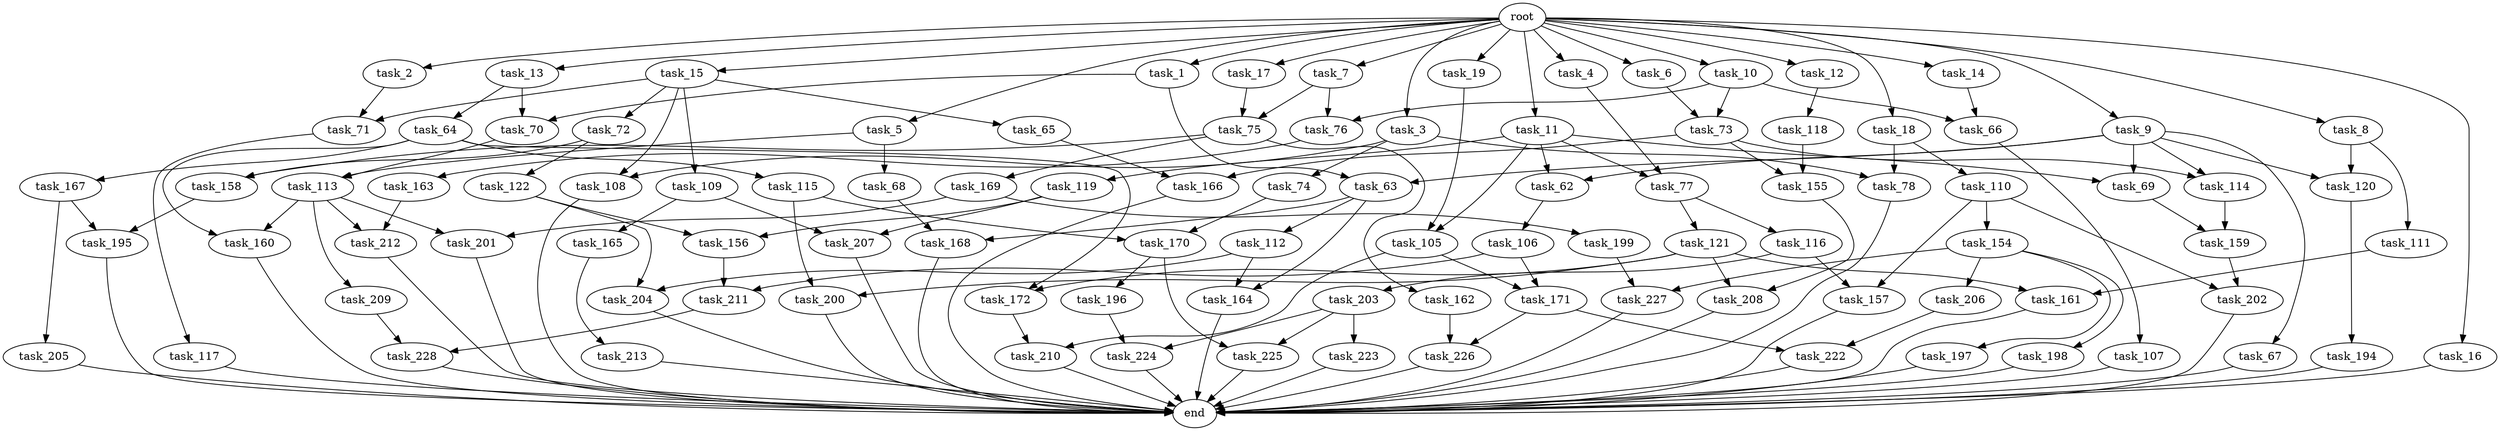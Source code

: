 digraph G {
  root [size="0.000000"];
  task_1 [size="10.240000"];
  task_2 [size="10.240000"];
  task_3 [size="10.240000"];
  task_4 [size="10.240000"];
  task_5 [size="10.240000"];
  task_6 [size="10.240000"];
  task_7 [size="10.240000"];
  task_8 [size="10.240000"];
  task_9 [size="10.240000"];
  task_10 [size="10.240000"];
  task_11 [size="10.240000"];
  task_12 [size="10.240000"];
  task_13 [size="10.240000"];
  task_14 [size="10.240000"];
  task_15 [size="10.240000"];
  task_16 [size="10.240000"];
  task_17 [size="10.240000"];
  task_18 [size="10.240000"];
  task_19 [size="10.240000"];
  task_62 [size="10995116277.760000"];
  task_63 [size="8589934592.000000"];
  task_64 [size="2147483648.000000"];
  task_65 [size="6957847019.520000"];
  task_66 [size="17179869184.000000"];
  task_67 [size="5497558138.880000"];
  task_68 [size="5497558138.880000"];
  task_69 [size="10995116277.760000"];
  task_70 [size="5239860101.120000"];
  task_71 [size="7730941132.800000"];
  task_72 [size="6957847019.520000"];
  task_73 [size="9964324126.719999"];
  task_74 [size="1374389534.720000"];
  task_75 [size="6356551598.080000"];
  task_76 [size="10737418240.000000"];
  task_77 [size="9706626088.960001"];
  task_78 [size="8332236554.240000"];
  task_105 [size="14087492730.880001"];
  task_106 [size="6957847019.520000"];
  task_107 [size="343597383.680000"];
  task_108 [size="8332236554.240000"];
  task_109 [size="6957847019.520000"];
  task_110 [size="6957847019.520000"];
  task_111 [size="2147483648.000000"];
  task_112 [size="6957847019.520000"];
  task_113 [size="8589934592.000000"];
  task_114 [size="9706626088.960001"];
  task_115 [size="4209067950.080000"];
  task_116 [size="5497558138.880000"];
  task_117 [size="5497558138.880000"];
  task_118 [size="3092376453.120000"];
  task_119 [size="5497558138.880000"];
  task_120 [size="7645041786.880000"];
  task_121 [size="5497558138.880000"];
  task_122 [size="6957847019.520000"];
  task_154 [size="773094113.280000"];
  task_155 [size="11166914969.600000"];
  task_156 [size="7301444403.200000"];
  task_157 [size="7730941132.800000"];
  task_158 [size="10050223472.639999"];
  task_159 [size="3435973836.800000"];
  task_160 [size="9706626088.960001"];
  task_161 [size="8589934592.000000"];
  task_162 [size="3092376453.120000"];
  task_163 [size="1374389534.720000"];
  task_164 [size="10050223472.639999"];
  task_165 [size="8589934592.000000"];
  task_166 [size="7301444403.200000"];
  task_167 [size="4209067950.080000"];
  task_168 [size="13915694039.040001"];
  task_169 [size="3092376453.120000"];
  task_170 [size="8332236554.240000"];
  task_171 [size="1717986918.400000"];
  task_172 [size="7301444403.200000"];
  task_194 [size="343597383.680000"];
  task_195 [size="3435973836.800000"];
  task_196 [size="1374389534.720000"];
  task_197 [size="4209067950.080000"];
  task_198 [size="4209067950.080000"];
  task_199 [size="1374389534.720000"];
  task_200 [size="10050223472.639999"];
  task_201 [size="6871947673.600000"];
  task_202 [size="2920577761.280000"];
  task_203 [size="6957847019.520000"];
  task_204 [size="7301444403.200000"];
  task_205 [size="3092376453.120000"];
  task_206 [size="4209067950.080000"];
  task_207 [size="11682311045.120001"];
  task_208 [size="5239860101.120000"];
  task_209 [size="5497558138.880000"];
  task_210 [size="1717986918.400000"];
  task_211 [size="3521873182.720000"];
  task_212 [size="6871947673.600000"];
  task_213 [size="6957847019.520000"];
  task_222 [size="8933531975.680000"];
  task_223 [size="6957847019.520000"];
  task_224 [size="15547781611.520000"];
  task_225 [size="8332236554.240000"];
  task_226 [size="5841155522.560000"];
  task_227 [size="6356551598.080000"];
  task_228 [size="1717986918.400000"];
  end [size="0.000000"];

  root -> task_1 [size="1.000000"];
  root -> task_2 [size="1.000000"];
  root -> task_3 [size="1.000000"];
  root -> task_4 [size="1.000000"];
  root -> task_5 [size="1.000000"];
  root -> task_6 [size="1.000000"];
  root -> task_7 [size="1.000000"];
  root -> task_8 [size="1.000000"];
  root -> task_9 [size="1.000000"];
  root -> task_10 [size="1.000000"];
  root -> task_11 [size="1.000000"];
  root -> task_12 [size="1.000000"];
  root -> task_13 [size="1.000000"];
  root -> task_14 [size="1.000000"];
  root -> task_15 [size="1.000000"];
  root -> task_16 [size="1.000000"];
  root -> task_17 [size="1.000000"];
  root -> task_18 [size="1.000000"];
  root -> task_19 [size="1.000000"];
  task_1 -> task_63 [size="301989888.000000"];
  task_1 -> task_70 [size="301989888.000000"];
  task_2 -> task_71 [size="75497472.000000"];
  task_3 -> task_74 [size="134217728.000000"];
  task_3 -> task_78 [size="134217728.000000"];
  task_3 -> task_108 [size="134217728.000000"];
  task_4 -> task_77 [size="411041792.000000"];
  task_5 -> task_68 [size="536870912.000000"];
  task_5 -> task_113 [size="536870912.000000"];
  task_6 -> task_73 [size="134217728.000000"];
  task_7 -> task_75 [size="209715200.000000"];
  task_7 -> task_76 [size="209715200.000000"];
  task_8 -> task_111 [size="209715200.000000"];
  task_8 -> task_120 [size="209715200.000000"];
  task_9 -> task_62 [size="536870912.000000"];
  task_9 -> task_63 [size="536870912.000000"];
  task_9 -> task_67 [size="536870912.000000"];
  task_9 -> task_69 [size="536870912.000000"];
  task_9 -> task_114 [size="536870912.000000"];
  task_9 -> task_120 [size="536870912.000000"];
  task_10 -> task_66 [size="838860800.000000"];
  task_10 -> task_73 [size="838860800.000000"];
  task_10 -> task_76 [size="838860800.000000"];
  task_11 -> task_62 [size="536870912.000000"];
  task_11 -> task_69 [size="536870912.000000"];
  task_11 -> task_77 [size="536870912.000000"];
  task_11 -> task_105 [size="536870912.000000"];
  task_11 -> task_119 [size="536870912.000000"];
  task_12 -> task_118 [size="301989888.000000"];
  task_13 -> task_64 [size="209715200.000000"];
  task_13 -> task_70 [size="209715200.000000"];
  task_14 -> task_66 [size="838860800.000000"];
  task_15 -> task_65 [size="679477248.000000"];
  task_15 -> task_71 [size="679477248.000000"];
  task_15 -> task_72 [size="679477248.000000"];
  task_15 -> task_108 [size="679477248.000000"];
  task_15 -> task_109 [size="679477248.000000"];
  task_16 -> end [size="1.000000"];
  task_17 -> task_75 [size="411041792.000000"];
  task_18 -> task_78 [size="679477248.000000"];
  task_18 -> task_110 [size="679477248.000000"];
  task_19 -> task_105 [size="838860800.000000"];
  task_62 -> task_106 [size="679477248.000000"];
  task_63 -> task_112 [size="679477248.000000"];
  task_63 -> task_164 [size="679477248.000000"];
  task_63 -> task_168 [size="679477248.000000"];
  task_64 -> task_115 [size="411041792.000000"];
  task_64 -> task_160 [size="411041792.000000"];
  task_64 -> task_167 [size="411041792.000000"];
  task_64 -> task_172 [size="411041792.000000"];
  task_65 -> task_166 [size="301989888.000000"];
  task_66 -> task_107 [size="33554432.000000"];
  task_67 -> end [size="1.000000"];
  task_68 -> task_168 [size="679477248.000000"];
  task_69 -> task_159 [size="33554432.000000"];
  task_70 -> task_113 [size="301989888.000000"];
  task_71 -> task_117 [size="536870912.000000"];
  task_72 -> task_122 [size="679477248.000000"];
  task_72 -> task_158 [size="679477248.000000"];
  task_73 -> task_114 [size="411041792.000000"];
  task_73 -> task_155 [size="411041792.000000"];
  task_73 -> task_166 [size="411041792.000000"];
  task_74 -> task_170 [size="134217728.000000"];
  task_75 -> task_158 [size="301989888.000000"];
  task_75 -> task_162 [size="301989888.000000"];
  task_75 -> task_169 [size="301989888.000000"];
  task_76 -> task_163 [size="134217728.000000"];
  task_77 -> task_116 [size="536870912.000000"];
  task_77 -> task_121 [size="536870912.000000"];
  task_78 -> end [size="1.000000"];
  task_105 -> task_171 [size="33554432.000000"];
  task_105 -> task_210 [size="33554432.000000"];
  task_106 -> task_171 [size="134217728.000000"];
  task_106 -> task_211 [size="134217728.000000"];
  task_107 -> end [size="1.000000"];
  task_108 -> end [size="1.000000"];
  task_109 -> task_165 [size="838860800.000000"];
  task_109 -> task_207 [size="838860800.000000"];
  task_110 -> task_154 [size="75497472.000000"];
  task_110 -> task_157 [size="75497472.000000"];
  task_110 -> task_202 [size="75497472.000000"];
  task_111 -> task_161 [size="536870912.000000"];
  task_112 -> task_164 [size="301989888.000000"];
  task_112 -> task_204 [size="301989888.000000"];
  task_113 -> task_160 [size="536870912.000000"];
  task_113 -> task_201 [size="536870912.000000"];
  task_113 -> task_209 [size="536870912.000000"];
  task_113 -> task_212 [size="536870912.000000"];
  task_114 -> task_159 [size="301989888.000000"];
  task_115 -> task_170 [size="679477248.000000"];
  task_115 -> task_200 [size="679477248.000000"];
  task_116 -> task_157 [size="679477248.000000"];
  task_116 -> task_203 [size="679477248.000000"];
  task_117 -> end [size="1.000000"];
  task_118 -> task_155 [size="679477248.000000"];
  task_119 -> task_156 [size="301989888.000000"];
  task_119 -> task_207 [size="301989888.000000"];
  task_120 -> task_194 [size="33554432.000000"];
  task_121 -> task_161 [size="301989888.000000"];
  task_121 -> task_172 [size="301989888.000000"];
  task_121 -> task_200 [size="301989888.000000"];
  task_121 -> task_208 [size="301989888.000000"];
  task_122 -> task_156 [size="411041792.000000"];
  task_122 -> task_204 [size="411041792.000000"];
  task_154 -> task_197 [size="411041792.000000"];
  task_154 -> task_198 [size="411041792.000000"];
  task_154 -> task_206 [size="411041792.000000"];
  task_154 -> task_227 [size="411041792.000000"];
  task_155 -> task_208 [size="209715200.000000"];
  task_156 -> task_211 [size="209715200.000000"];
  task_157 -> end [size="1.000000"];
  task_158 -> task_195 [size="33554432.000000"];
  task_159 -> task_202 [size="209715200.000000"];
  task_160 -> end [size="1.000000"];
  task_161 -> end [size="1.000000"];
  task_162 -> task_226 [size="536870912.000000"];
  task_163 -> task_212 [size="134217728.000000"];
  task_164 -> end [size="1.000000"];
  task_165 -> task_213 [size="679477248.000000"];
  task_166 -> end [size="1.000000"];
  task_167 -> task_195 [size="301989888.000000"];
  task_167 -> task_205 [size="301989888.000000"];
  task_168 -> end [size="1.000000"];
  task_169 -> task_199 [size="134217728.000000"];
  task_169 -> task_201 [size="134217728.000000"];
  task_170 -> task_196 [size="134217728.000000"];
  task_170 -> task_225 [size="134217728.000000"];
  task_171 -> task_222 [size="33554432.000000"];
  task_171 -> task_226 [size="33554432.000000"];
  task_172 -> task_210 [size="134217728.000000"];
  task_194 -> end [size="1.000000"];
  task_195 -> end [size="1.000000"];
  task_196 -> task_224 [size="838860800.000000"];
  task_197 -> end [size="1.000000"];
  task_198 -> end [size="1.000000"];
  task_199 -> task_227 [size="209715200.000000"];
  task_200 -> end [size="1.000000"];
  task_201 -> end [size="1.000000"];
  task_202 -> end [size="1.000000"];
  task_203 -> task_223 [size="679477248.000000"];
  task_203 -> task_224 [size="679477248.000000"];
  task_203 -> task_225 [size="679477248.000000"];
  task_204 -> end [size="1.000000"];
  task_205 -> end [size="1.000000"];
  task_206 -> task_222 [size="838860800.000000"];
  task_207 -> end [size="1.000000"];
  task_208 -> end [size="1.000000"];
  task_209 -> task_228 [size="134217728.000000"];
  task_210 -> end [size="1.000000"];
  task_211 -> task_228 [size="33554432.000000"];
  task_212 -> end [size="1.000000"];
  task_213 -> end [size="1.000000"];
  task_222 -> end [size="1.000000"];
  task_223 -> end [size="1.000000"];
  task_224 -> end [size="1.000000"];
  task_225 -> end [size="1.000000"];
  task_226 -> end [size="1.000000"];
  task_227 -> end [size="1.000000"];
  task_228 -> end [size="1.000000"];
}
